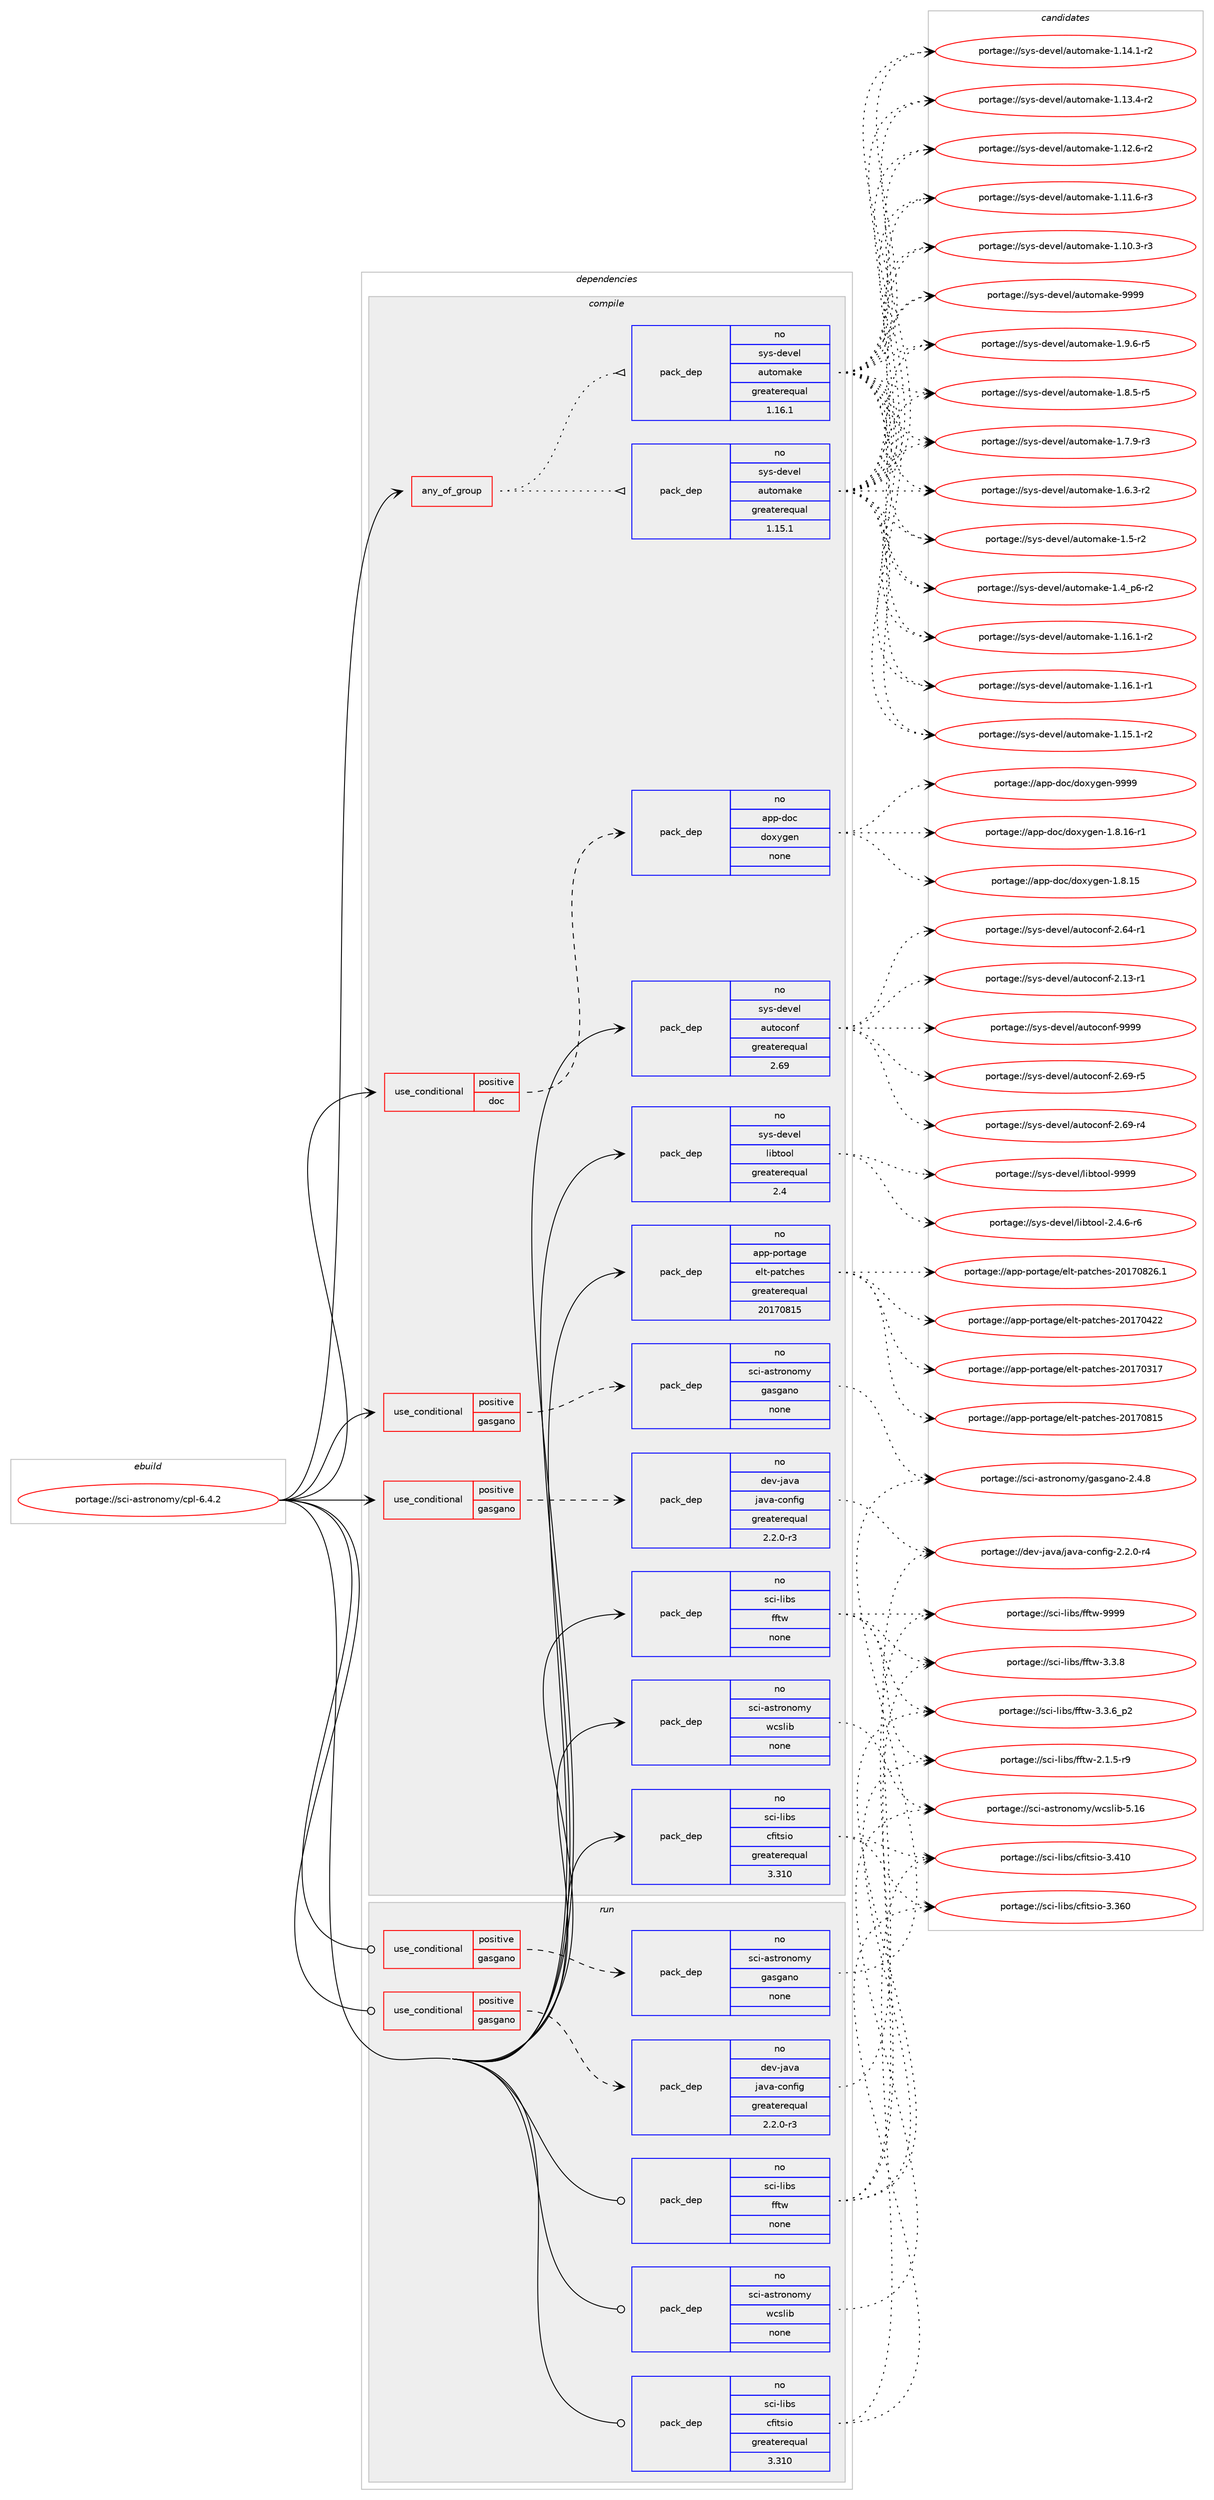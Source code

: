 digraph prolog {

# *************
# Graph options
# *************

newrank=true;
concentrate=true;
compound=true;
graph [rankdir=LR,fontname=Helvetica,fontsize=10,ranksep=1.5];#, ranksep=2.5, nodesep=0.2];
edge  [arrowhead=vee];
node  [fontname=Helvetica,fontsize=10];

# **********
# The ebuild
# **********

subgraph cluster_leftcol {
color=gray;
rank=same;
label=<<i>ebuild</i>>;
id [label="portage://sci-astronomy/cpl-6.4.2", color=red, width=4, href="../sci-astronomy/cpl-6.4.2.svg"];
}

# ****************
# The dependencies
# ****************

subgraph cluster_midcol {
color=gray;
label=<<i>dependencies</i>>;
subgraph cluster_compile {
fillcolor="#eeeeee";
style=filled;
label=<<i>compile</i>>;
subgraph any1701 {
dependency103034 [label=<<TABLE BORDER="0" CELLBORDER="1" CELLSPACING="0" CELLPADDING="4"><TR><TD CELLPADDING="10">any_of_group</TD></TR></TABLE>>, shape=none, color=red];subgraph pack80489 {
dependency103035 [label=<<TABLE BORDER="0" CELLBORDER="1" CELLSPACING="0" CELLPADDING="4" WIDTH="220"><TR><TD ROWSPAN="6" CELLPADDING="30">pack_dep</TD></TR><TR><TD WIDTH="110">no</TD></TR><TR><TD>sys-devel</TD></TR><TR><TD>automake</TD></TR><TR><TD>greaterequal</TD></TR><TR><TD>1.16.1</TD></TR></TABLE>>, shape=none, color=blue];
}
dependency103034:e -> dependency103035:w [weight=20,style="dotted",arrowhead="oinv"];
subgraph pack80490 {
dependency103036 [label=<<TABLE BORDER="0" CELLBORDER="1" CELLSPACING="0" CELLPADDING="4" WIDTH="220"><TR><TD ROWSPAN="6" CELLPADDING="30">pack_dep</TD></TR><TR><TD WIDTH="110">no</TD></TR><TR><TD>sys-devel</TD></TR><TR><TD>automake</TD></TR><TR><TD>greaterequal</TD></TR><TR><TD>1.15.1</TD></TR></TABLE>>, shape=none, color=blue];
}
dependency103034:e -> dependency103036:w [weight=20,style="dotted",arrowhead="oinv"];
}
id:e -> dependency103034:w [weight=20,style="solid",arrowhead="vee"];
subgraph cond20753 {
dependency103037 [label=<<TABLE BORDER="0" CELLBORDER="1" CELLSPACING="0" CELLPADDING="4"><TR><TD ROWSPAN="3" CELLPADDING="10">use_conditional</TD></TR><TR><TD>positive</TD></TR><TR><TD>doc</TD></TR></TABLE>>, shape=none, color=red];
subgraph pack80491 {
dependency103038 [label=<<TABLE BORDER="0" CELLBORDER="1" CELLSPACING="0" CELLPADDING="4" WIDTH="220"><TR><TD ROWSPAN="6" CELLPADDING="30">pack_dep</TD></TR><TR><TD WIDTH="110">no</TD></TR><TR><TD>app-doc</TD></TR><TR><TD>doxygen</TD></TR><TR><TD>none</TD></TR><TR><TD></TD></TR></TABLE>>, shape=none, color=blue];
}
dependency103037:e -> dependency103038:w [weight=20,style="dashed",arrowhead="vee"];
}
id:e -> dependency103037:w [weight=20,style="solid",arrowhead="vee"];
subgraph cond20754 {
dependency103039 [label=<<TABLE BORDER="0" CELLBORDER="1" CELLSPACING="0" CELLPADDING="4"><TR><TD ROWSPAN="3" CELLPADDING="10">use_conditional</TD></TR><TR><TD>positive</TD></TR><TR><TD>gasgano</TD></TR></TABLE>>, shape=none, color=red];
subgraph pack80492 {
dependency103040 [label=<<TABLE BORDER="0" CELLBORDER="1" CELLSPACING="0" CELLPADDING="4" WIDTH="220"><TR><TD ROWSPAN="6" CELLPADDING="30">pack_dep</TD></TR><TR><TD WIDTH="110">no</TD></TR><TR><TD>dev-java</TD></TR><TR><TD>java-config</TD></TR><TR><TD>greaterequal</TD></TR><TR><TD>2.2.0-r3</TD></TR></TABLE>>, shape=none, color=blue];
}
dependency103039:e -> dependency103040:w [weight=20,style="dashed",arrowhead="vee"];
}
id:e -> dependency103039:w [weight=20,style="solid",arrowhead="vee"];
subgraph cond20755 {
dependency103041 [label=<<TABLE BORDER="0" CELLBORDER="1" CELLSPACING="0" CELLPADDING="4"><TR><TD ROWSPAN="3" CELLPADDING="10">use_conditional</TD></TR><TR><TD>positive</TD></TR><TR><TD>gasgano</TD></TR></TABLE>>, shape=none, color=red];
subgraph pack80493 {
dependency103042 [label=<<TABLE BORDER="0" CELLBORDER="1" CELLSPACING="0" CELLPADDING="4" WIDTH="220"><TR><TD ROWSPAN="6" CELLPADDING="30">pack_dep</TD></TR><TR><TD WIDTH="110">no</TD></TR><TR><TD>sci-astronomy</TD></TR><TR><TD>gasgano</TD></TR><TR><TD>none</TD></TR><TR><TD></TD></TR></TABLE>>, shape=none, color=blue];
}
dependency103041:e -> dependency103042:w [weight=20,style="dashed",arrowhead="vee"];
}
id:e -> dependency103041:w [weight=20,style="solid",arrowhead="vee"];
subgraph pack80494 {
dependency103043 [label=<<TABLE BORDER="0" CELLBORDER="1" CELLSPACING="0" CELLPADDING="4" WIDTH="220"><TR><TD ROWSPAN="6" CELLPADDING="30">pack_dep</TD></TR><TR><TD WIDTH="110">no</TD></TR><TR><TD>app-portage</TD></TR><TR><TD>elt-patches</TD></TR><TR><TD>greaterequal</TD></TR><TR><TD>20170815</TD></TR></TABLE>>, shape=none, color=blue];
}
id:e -> dependency103043:w [weight=20,style="solid",arrowhead="vee"];
subgraph pack80495 {
dependency103044 [label=<<TABLE BORDER="0" CELLBORDER="1" CELLSPACING="0" CELLPADDING="4" WIDTH="220"><TR><TD ROWSPAN="6" CELLPADDING="30">pack_dep</TD></TR><TR><TD WIDTH="110">no</TD></TR><TR><TD>sci-astronomy</TD></TR><TR><TD>wcslib</TD></TR><TR><TD>none</TD></TR><TR><TD></TD></TR></TABLE>>, shape=none, color=blue];
}
id:e -> dependency103044:w [weight=20,style="solid",arrowhead="vee"];
subgraph pack80496 {
dependency103045 [label=<<TABLE BORDER="0" CELLBORDER="1" CELLSPACING="0" CELLPADDING="4" WIDTH="220"><TR><TD ROWSPAN="6" CELLPADDING="30">pack_dep</TD></TR><TR><TD WIDTH="110">no</TD></TR><TR><TD>sci-libs</TD></TR><TR><TD>cfitsio</TD></TR><TR><TD>greaterequal</TD></TR><TR><TD>3.310</TD></TR></TABLE>>, shape=none, color=blue];
}
id:e -> dependency103045:w [weight=20,style="solid",arrowhead="vee"];
subgraph pack80497 {
dependency103046 [label=<<TABLE BORDER="0" CELLBORDER="1" CELLSPACING="0" CELLPADDING="4" WIDTH="220"><TR><TD ROWSPAN="6" CELLPADDING="30">pack_dep</TD></TR><TR><TD WIDTH="110">no</TD></TR><TR><TD>sci-libs</TD></TR><TR><TD>fftw</TD></TR><TR><TD>none</TD></TR><TR><TD></TD></TR></TABLE>>, shape=none, color=blue];
}
id:e -> dependency103046:w [weight=20,style="solid",arrowhead="vee"];
subgraph pack80498 {
dependency103047 [label=<<TABLE BORDER="0" CELLBORDER="1" CELLSPACING="0" CELLPADDING="4" WIDTH="220"><TR><TD ROWSPAN="6" CELLPADDING="30">pack_dep</TD></TR><TR><TD WIDTH="110">no</TD></TR><TR><TD>sys-devel</TD></TR><TR><TD>autoconf</TD></TR><TR><TD>greaterequal</TD></TR><TR><TD>2.69</TD></TR></TABLE>>, shape=none, color=blue];
}
id:e -> dependency103047:w [weight=20,style="solid",arrowhead="vee"];
subgraph pack80499 {
dependency103048 [label=<<TABLE BORDER="0" CELLBORDER="1" CELLSPACING="0" CELLPADDING="4" WIDTH="220"><TR><TD ROWSPAN="6" CELLPADDING="30">pack_dep</TD></TR><TR><TD WIDTH="110">no</TD></TR><TR><TD>sys-devel</TD></TR><TR><TD>libtool</TD></TR><TR><TD>greaterequal</TD></TR><TR><TD>2.4</TD></TR></TABLE>>, shape=none, color=blue];
}
id:e -> dependency103048:w [weight=20,style="solid",arrowhead="vee"];
}
subgraph cluster_compileandrun {
fillcolor="#eeeeee";
style=filled;
label=<<i>compile and run</i>>;
}
subgraph cluster_run {
fillcolor="#eeeeee";
style=filled;
label=<<i>run</i>>;
subgraph cond20756 {
dependency103049 [label=<<TABLE BORDER="0" CELLBORDER="1" CELLSPACING="0" CELLPADDING="4"><TR><TD ROWSPAN="3" CELLPADDING="10">use_conditional</TD></TR><TR><TD>positive</TD></TR><TR><TD>gasgano</TD></TR></TABLE>>, shape=none, color=red];
subgraph pack80500 {
dependency103050 [label=<<TABLE BORDER="0" CELLBORDER="1" CELLSPACING="0" CELLPADDING="4" WIDTH="220"><TR><TD ROWSPAN="6" CELLPADDING="30">pack_dep</TD></TR><TR><TD WIDTH="110">no</TD></TR><TR><TD>dev-java</TD></TR><TR><TD>java-config</TD></TR><TR><TD>greaterequal</TD></TR><TR><TD>2.2.0-r3</TD></TR></TABLE>>, shape=none, color=blue];
}
dependency103049:e -> dependency103050:w [weight=20,style="dashed",arrowhead="vee"];
}
id:e -> dependency103049:w [weight=20,style="solid",arrowhead="odot"];
subgraph cond20757 {
dependency103051 [label=<<TABLE BORDER="0" CELLBORDER="1" CELLSPACING="0" CELLPADDING="4"><TR><TD ROWSPAN="3" CELLPADDING="10">use_conditional</TD></TR><TR><TD>positive</TD></TR><TR><TD>gasgano</TD></TR></TABLE>>, shape=none, color=red];
subgraph pack80501 {
dependency103052 [label=<<TABLE BORDER="0" CELLBORDER="1" CELLSPACING="0" CELLPADDING="4" WIDTH="220"><TR><TD ROWSPAN="6" CELLPADDING="30">pack_dep</TD></TR><TR><TD WIDTH="110">no</TD></TR><TR><TD>sci-astronomy</TD></TR><TR><TD>gasgano</TD></TR><TR><TD>none</TD></TR><TR><TD></TD></TR></TABLE>>, shape=none, color=blue];
}
dependency103051:e -> dependency103052:w [weight=20,style="dashed",arrowhead="vee"];
}
id:e -> dependency103051:w [weight=20,style="solid",arrowhead="odot"];
subgraph pack80502 {
dependency103053 [label=<<TABLE BORDER="0" CELLBORDER="1" CELLSPACING="0" CELLPADDING="4" WIDTH="220"><TR><TD ROWSPAN="6" CELLPADDING="30">pack_dep</TD></TR><TR><TD WIDTH="110">no</TD></TR><TR><TD>sci-astronomy</TD></TR><TR><TD>wcslib</TD></TR><TR><TD>none</TD></TR><TR><TD></TD></TR></TABLE>>, shape=none, color=blue];
}
id:e -> dependency103053:w [weight=20,style="solid",arrowhead="odot"];
subgraph pack80503 {
dependency103054 [label=<<TABLE BORDER="0" CELLBORDER="1" CELLSPACING="0" CELLPADDING="4" WIDTH="220"><TR><TD ROWSPAN="6" CELLPADDING="30">pack_dep</TD></TR><TR><TD WIDTH="110">no</TD></TR><TR><TD>sci-libs</TD></TR><TR><TD>cfitsio</TD></TR><TR><TD>greaterequal</TD></TR><TR><TD>3.310</TD></TR></TABLE>>, shape=none, color=blue];
}
id:e -> dependency103054:w [weight=20,style="solid",arrowhead="odot"];
subgraph pack80504 {
dependency103055 [label=<<TABLE BORDER="0" CELLBORDER="1" CELLSPACING="0" CELLPADDING="4" WIDTH="220"><TR><TD ROWSPAN="6" CELLPADDING="30">pack_dep</TD></TR><TR><TD WIDTH="110">no</TD></TR><TR><TD>sci-libs</TD></TR><TR><TD>fftw</TD></TR><TR><TD>none</TD></TR><TR><TD></TD></TR></TABLE>>, shape=none, color=blue];
}
id:e -> dependency103055:w [weight=20,style="solid",arrowhead="odot"];
}
}

# **************
# The candidates
# **************

subgraph cluster_choices {
rank=same;
color=gray;
label=<<i>candidates</i>>;

subgraph choice80489 {
color=black;
nodesep=1;
choice115121115451001011181011084797117116111109971071014557575757 [label="portage://sys-devel/automake-9999", color=red, width=4,href="../sys-devel/automake-9999.svg"];
choice115121115451001011181011084797117116111109971071014549465746544511453 [label="portage://sys-devel/automake-1.9.6-r5", color=red, width=4,href="../sys-devel/automake-1.9.6-r5.svg"];
choice115121115451001011181011084797117116111109971071014549465646534511453 [label="portage://sys-devel/automake-1.8.5-r5", color=red, width=4,href="../sys-devel/automake-1.8.5-r5.svg"];
choice115121115451001011181011084797117116111109971071014549465546574511451 [label="portage://sys-devel/automake-1.7.9-r3", color=red, width=4,href="../sys-devel/automake-1.7.9-r3.svg"];
choice115121115451001011181011084797117116111109971071014549465446514511450 [label="portage://sys-devel/automake-1.6.3-r2", color=red, width=4,href="../sys-devel/automake-1.6.3-r2.svg"];
choice11512111545100101118101108479711711611110997107101454946534511450 [label="portage://sys-devel/automake-1.5-r2", color=red, width=4,href="../sys-devel/automake-1.5-r2.svg"];
choice115121115451001011181011084797117116111109971071014549465295112544511450 [label="portage://sys-devel/automake-1.4_p6-r2", color=red, width=4,href="../sys-devel/automake-1.4_p6-r2.svg"];
choice11512111545100101118101108479711711611110997107101454946495446494511450 [label="portage://sys-devel/automake-1.16.1-r2", color=red, width=4,href="../sys-devel/automake-1.16.1-r2.svg"];
choice11512111545100101118101108479711711611110997107101454946495446494511449 [label="portage://sys-devel/automake-1.16.1-r1", color=red, width=4,href="../sys-devel/automake-1.16.1-r1.svg"];
choice11512111545100101118101108479711711611110997107101454946495346494511450 [label="portage://sys-devel/automake-1.15.1-r2", color=red, width=4,href="../sys-devel/automake-1.15.1-r2.svg"];
choice11512111545100101118101108479711711611110997107101454946495246494511450 [label="portage://sys-devel/automake-1.14.1-r2", color=red, width=4,href="../sys-devel/automake-1.14.1-r2.svg"];
choice11512111545100101118101108479711711611110997107101454946495146524511450 [label="portage://sys-devel/automake-1.13.4-r2", color=red, width=4,href="../sys-devel/automake-1.13.4-r2.svg"];
choice11512111545100101118101108479711711611110997107101454946495046544511450 [label="portage://sys-devel/automake-1.12.6-r2", color=red, width=4,href="../sys-devel/automake-1.12.6-r2.svg"];
choice11512111545100101118101108479711711611110997107101454946494946544511451 [label="portage://sys-devel/automake-1.11.6-r3", color=red, width=4,href="../sys-devel/automake-1.11.6-r3.svg"];
choice11512111545100101118101108479711711611110997107101454946494846514511451 [label="portage://sys-devel/automake-1.10.3-r3", color=red, width=4,href="../sys-devel/automake-1.10.3-r3.svg"];
dependency103035:e -> choice115121115451001011181011084797117116111109971071014557575757:w [style=dotted,weight="100"];
dependency103035:e -> choice115121115451001011181011084797117116111109971071014549465746544511453:w [style=dotted,weight="100"];
dependency103035:e -> choice115121115451001011181011084797117116111109971071014549465646534511453:w [style=dotted,weight="100"];
dependency103035:e -> choice115121115451001011181011084797117116111109971071014549465546574511451:w [style=dotted,weight="100"];
dependency103035:e -> choice115121115451001011181011084797117116111109971071014549465446514511450:w [style=dotted,weight="100"];
dependency103035:e -> choice11512111545100101118101108479711711611110997107101454946534511450:w [style=dotted,weight="100"];
dependency103035:e -> choice115121115451001011181011084797117116111109971071014549465295112544511450:w [style=dotted,weight="100"];
dependency103035:e -> choice11512111545100101118101108479711711611110997107101454946495446494511450:w [style=dotted,weight="100"];
dependency103035:e -> choice11512111545100101118101108479711711611110997107101454946495446494511449:w [style=dotted,weight="100"];
dependency103035:e -> choice11512111545100101118101108479711711611110997107101454946495346494511450:w [style=dotted,weight="100"];
dependency103035:e -> choice11512111545100101118101108479711711611110997107101454946495246494511450:w [style=dotted,weight="100"];
dependency103035:e -> choice11512111545100101118101108479711711611110997107101454946495146524511450:w [style=dotted,weight="100"];
dependency103035:e -> choice11512111545100101118101108479711711611110997107101454946495046544511450:w [style=dotted,weight="100"];
dependency103035:e -> choice11512111545100101118101108479711711611110997107101454946494946544511451:w [style=dotted,weight="100"];
dependency103035:e -> choice11512111545100101118101108479711711611110997107101454946494846514511451:w [style=dotted,weight="100"];
}
subgraph choice80490 {
color=black;
nodesep=1;
choice115121115451001011181011084797117116111109971071014557575757 [label="portage://sys-devel/automake-9999", color=red, width=4,href="../sys-devel/automake-9999.svg"];
choice115121115451001011181011084797117116111109971071014549465746544511453 [label="portage://sys-devel/automake-1.9.6-r5", color=red, width=4,href="../sys-devel/automake-1.9.6-r5.svg"];
choice115121115451001011181011084797117116111109971071014549465646534511453 [label="portage://sys-devel/automake-1.8.5-r5", color=red, width=4,href="../sys-devel/automake-1.8.5-r5.svg"];
choice115121115451001011181011084797117116111109971071014549465546574511451 [label="portage://sys-devel/automake-1.7.9-r3", color=red, width=4,href="../sys-devel/automake-1.7.9-r3.svg"];
choice115121115451001011181011084797117116111109971071014549465446514511450 [label="portage://sys-devel/automake-1.6.3-r2", color=red, width=4,href="../sys-devel/automake-1.6.3-r2.svg"];
choice11512111545100101118101108479711711611110997107101454946534511450 [label="portage://sys-devel/automake-1.5-r2", color=red, width=4,href="../sys-devel/automake-1.5-r2.svg"];
choice115121115451001011181011084797117116111109971071014549465295112544511450 [label="portage://sys-devel/automake-1.4_p6-r2", color=red, width=4,href="../sys-devel/automake-1.4_p6-r2.svg"];
choice11512111545100101118101108479711711611110997107101454946495446494511450 [label="portage://sys-devel/automake-1.16.1-r2", color=red, width=4,href="../sys-devel/automake-1.16.1-r2.svg"];
choice11512111545100101118101108479711711611110997107101454946495446494511449 [label="portage://sys-devel/automake-1.16.1-r1", color=red, width=4,href="../sys-devel/automake-1.16.1-r1.svg"];
choice11512111545100101118101108479711711611110997107101454946495346494511450 [label="portage://sys-devel/automake-1.15.1-r2", color=red, width=4,href="../sys-devel/automake-1.15.1-r2.svg"];
choice11512111545100101118101108479711711611110997107101454946495246494511450 [label="portage://sys-devel/automake-1.14.1-r2", color=red, width=4,href="../sys-devel/automake-1.14.1-r2.svg"];
choice11512111545100101118101108479711711611110997107101454946495146524511450 [label="portage://sys-devel/automake-1.13.4-r2", color=red, width=4,href="../sys-devel/automake-1.13.4-r2.svg"];
choice11512111545100101118101108479711711611110997107101454946495046544511450 [label="portage://sys-devel/automake-1.12.6-r2", color=red, width=4,href="../sys-devel/automake-1.12.6-r2.svg"];
choice11512111545100101118101108479711711611110997107101454946494946544511451 [label="portage://sys-devel/automake-1.11.6-r3", color=red, width=4,href="../sys-devel/automake-1.11.6-r3.svg"];
choice11512111545100101118101108479711711611110997107101454946494846514511451 [label="portage://sys-devel/automake-1.10.3-r3", color=red, width=4,href="../sys-devel/automake-1.10.3-r3.svg"];
dependency103036:e -> choice115121115451001011181011084797117116111109971071014557575757:w [style=dotted,weight="100"];
dependency103036:e -> choice115121115451001011181011084797117116111109971071014549465746544511453:w [style=dotted,weight="100"];
dependency103036:e -> choice115121115451001011181011084797117116111109971071014549465646534511453:w [style=dotted,weight="100"];
dependency103036:e -> choice115121115451001011181011084797117116111109971071014549465546574511451:w [style=dotted,weight="100"];
dependency103036:e -> choice115121115451001011181011084797117116111109971071014549465446514511450:w [style=dotted,weight="100"];
dependency103036:e -> choice11512111545100101118101108479711711611110997107101454946534511450:w [style=dotted,weight="100"];
dependency103036:e -> choice115121115451001011181011084797117116111109971071014549465295112544511450:w [style=dotted,weight="100"];
dependency103036:e -> choice11512111545100101118101108479711711611110997107101454946495446494511450:w [style=dotted,weight="100"];
dependency103036:e -> choice11512111545100101118101108479711711611110997107101454946495446494511449:w [style=dotted,weight="100"];
dependency103036:e -> choice11512111545100101118101108479711711611110997107101454946495346494511450:w [style=dotted,weight="100"];
dependency103036:e -> choice11512111545100101118101108479711711611110997107101454946495246494511450:w [style=dotted,weight="100"];
dependency103036:e -> choice11512111545100101118101108479711711611110997107101454946495146524511450:w [style=dotted,weight="100"];
dependency103036:e -> choice11512111545100101118101108479711711611110997107101454946495046544511450:w [style=dotted,weight="100"];
dependency103036:e -> choice11512111545100101118101108479711711611110997107101454946494946544511451:w [style=dotted,weight="100"];
dependency103036:e -> choice11512111545100101118101108479711711611110997107101454946494846514511451:w [style=dotted,weight="100"];
}
subgraph choice80491 {
color=black;
nodesep=1;
choice971121124510011199471001111201211031011104557575757 [label="portage://app-doc/doxygen-9999", color=red, width=4,href="../app-doc/doxygen-9999.svg"];
choice97112112451001119947100111120121103101110454946564649544511449 [label="portage://app-doc/doxygen-1.8.16-r1", color=red, width=4,href="../app-doc/doxygen-1.8.16-r1.svg"];
choice9711211245100111994710011112012110310111045494656464953 [label="portage://app-doc/doxygen-1.8.15", color=red, width=4,href="../app-doc/doxygen-1.8.15.svg"];
dependency103038:e -> choice971121124510011199471001111201211031011104557575757:w [style=dotted,weight="100"];
dependency103038:e -> choice97112112451001119947100111120121103101110454946564649544511449:w [style=dotted,weight="100"];
dependency103038:e -> choice9711211245100111994710011112012110310111045494656464953:w [style=dotted,weight="100"];
}
subgraph choice80492 {
color=black;
nodesep=1;
choice10010111845106971189747106971189745991111101021051034550465046484511452 [label="portage://dev-java/java-config-2.2.0-r4", color=red, width=4,href="../dev-java/java-config-2.2.0-r4.svg"];
dependency103040:e -> choice10010111845106971189747106971189745991111101021051034550465046484511452:w [style=dotted,weight="100"];
}
subgraph choice80493 {
color=black;
nodesep=1;
choice115991054597115116114111110111109121471039711510397110111455046524656 [label="portage://sci-astronomy/gasgano-2.4.8", color=red, width=4,href="../sci-astronomy/gasgano-2.4.8.svg"];
dependency103042:e -> choice115991054597115116114111110111109121471039711510397110111455046524656:w [style=dotted,weight="100"];
}
subgraph choice80494 {
color=black;
nodesep=1;
choice971121124511211111411697103101471011081164511297116991041011154550484955485650544649 [label="portage://app-portage/elt-patches-20170826.1", color=red, width=4,href="../app-portage/elt-patches-20170826.1.svg"];
choice97112112451121111141169710310147101108116451129711699104101115455048495548564953 [label="portage://app-portage/elt-patches-20170815", color=red, width=4,href="../app-portage/elt-patches-20170815.svg"];
choice97112112451121111141169710310147101108116451129711699104101115455048495548525050 [label="portage://app-portage/elt-patches-20170422", color=red, width=4,href="../app-portage/elt-patches-20170422.svg"];
choice97112112451121111141169710310147101108116451129711699104101115455048495548514955 [label="portage://app-portage/elt-patches-20170317", color=red, width=4,href="../app-portage/elt-patches-20170317.svg"];
dependency103043:e -> choice971121124511211111411697103101471011081164511297116991041011154550484955485650544649:w [style=dotted,weight="100"];
dependency103043:e -> choice97112112451121111141169710310147101108116451129711699104101115455048495548564953:w [style=dotted,weight="100"];
dependency103043:e -> choice97112112451121111141169710310147101108116451129711699104101115455048495548525050:w [style=dotted,weight="100"];
dependency103043:e -> choice97112112451121111141169710310147101108116451129711699104101115455048495548514955:w [style=dotted,weight="100"];
}
subgraph choice80495 {
color=black;
nodesep=1;
choice1159910545971151161141111101111091214711999115108105984553464954 [label="portage://sci-astronomy/wcslib-5.16", color=red, width=4,href="../sci-astronomy/wcslib-5.16.svg"];
dependency103044:e -> choice1159910545971151161141111101111091214711999115108105984553464954:w [style=dotted,weight="100"];
}
subgraph choice80496 {
color=black;
nodesep=1;
choice1159910545108105981154799102105116115105111455146524948 [label="portage://sci-libs/cfitsio-3.410", color=red, width=4,href="../sci-libs/cfitsio-3.410.svg"];
choice1159910545108105981154799102105116115105111455146515448 [label="portage://sci-libs/cfitsio-3.360", color=red, width=4,href="../sci-libs/cfitsio-3.360.svg"];
dependency103045:e -> choice1159910545108105981154799102105116115105111455146524948:w [style=dotted,weight="100"];
dependency103045:e -> choice1159910545108105981154799102105116115105111455146515448:w [style=dotted,weight="100"];
}
subgraph choice80497 {
color=black;
nodesep=1;
choice115991054510810598115471021021161194557575757 [label="portage://sci-libs/fftw-9999", color=red, width=4,href="../sci-libs/fftw-9999.svg"];
choice11599105451081059811547102102116119455146514656 [label="portage://sci-libs/fftw-3.3.8", color=red, width=4,href="../sci-libs/fftw-3.3.8.svg"];
choice115991054510810598115471021021161194551465146549511250 [label="portage://sci-libs/fftw-3.3.6_p2", color=red, width=4,href="../sci-libs/fftw-3.3.6_p2.svg"];
choice115991054510810598115471021021161194550464946534511457 [label="portage://sci-libs/fftw-2.1.5-r9", color=red, width=4,href="../sci-libs/fftw-2.1.5-r9.svg"];
dependency103046:e -> choice115991054510810598115471021021161194557575757:w [style=dotted,weight="100"];
dependency103046:e -> choice11599105451081059811547102102116119455146514656:w [style=dotted,weight="100"];
dependency103046:e -> choice115991054510810598115471021021161194551465146549511250:w [style=dotted,weight="100"];
dependency103046:e -> choice115991054510810598115471021021161194550464946534511457:w [style=dotted,weight="100"];
}
subgraph choice80498 {
color=black;
nodesep=1;
choice115121115451001011181011084797117116111991111101024557575757 [label="portage://sys-devel/autoconf-9999", color=red, width=4,href="../sys-devel/autoconf-9999.svg"];
choice1151211154510010111810110847971171161119911111010245504654574511453 [label="portage://sys-devel/autoconf-2.69-r5", color=red, width=4,href="../sys-devel/autoconf-2.69-r5.svg"];
choice1151211154510010111810110847971171161119911111010245504654574511452 [label="portage://sys-devel/autoconf-2.69-r4", color=red, width=4,href="../sys-devel/autoconf-2.69-r4.svg"];
choice1151211154510010111810110847971171161119911111010245504654524511449 [label="portage://sys-devel/autoconf-2.64-r1", color=red, width=4,href="../sys-devel/autoconf-2.64-r1.svg"];
choice1151211154510010111810110847971171161119911111010245504649514511449 [label="portage://sys-devel/autoconf-2.13-r1", color=red, width=4,href="../sys-devel/autoconf-2.13-r1.svg"];
dependency103047:e -> choice115121115451001011181011084797117116111991111101024557575757:w [style=dotted,weight="100"];
dependency103047:e -> choice1151211154510010111810110847971171161119911111010245504654574511453:w [style=dotted,weight="100"];
dependency103047:e -> choice1151211154510010111810110847971171161119911111010245504654574511452:w [style=dotted,weight="100"];
dependency103047:e -> choice1151211154510010111810110847971171161119911111010245504654524511449:w [style=dotted,weight="100"];
dependency103047:e -> choice1151211154510010111810110847971171161119911111010245504649514511449:w [style=dotted,weight="100"];
}
subgraph choice80499 {
color=black;
nodesep=1;
choice1151211154510010111810110847108105981161111111084557575757 [label="portage://sys-devel/libtool-9999", color=red, width=4,href="../sys-devel/libtool-9999.svg"];
choice1151211154510010111810110847108105981161111111084550465246544511454 [label="portage://sys-devel/libtool-2.4.6-r6", color=red, width=4,href="../sys-devel/libtool-2.4.6-r6.svg"];
dependency103048:e -> choice1151211154510010111810110847108105981161111111084557575757:w [style=dotted,weight="100"];
dependency103048:e -> choice1151211154510010111810110847108105981161111111084550465246544511454:w [style=dotted,weight="100"];
}
subgraph choice80500 {
color=black;
nodesep=1;
choice10010111845106971189747106971189745991111101021051034550465046484511452 [label="portage://dev-java/java-config-2.2.0-r4", color=red, width=4,href="../dev-java/java-config-2.2.0-r4.svg"];
dependency103050:e -> choice10010111845106971189747106971189745991111101021051034550465046484511452:w [style=dotted,weight="100"];
}
subgraph choice80501 {
color=black;
nodesep=1;
choice115991054597115116114111110111109121471039711510397110111455046524656 [label="portage://sci-astronomy/gasgano-2.4.8", color=red, width=4,href="../sci-astronomy/gasgano-2.4.8.svg"];
dependency103052:e -> choice115991054597115116114111110111109121471039711510397110111455046524656:w [style=dotted,weight="100"];
}
subgraph choice80502 {
color=black;
nodesep=1;
choice1159910545971151161141111101111091214711999115108105984553464954 [label="portage://sci-astronomy/wcslib-5.16", color=red, width=4,href="../sci-astronomy/wcslib-5.16.svg"];
dependency103053:e -> choice1159910545971151161141111101111091214711999115108105984553464954:w [style=dotted,weight="100"];
}
subgraph choice80503 {
color=black;
nodesep=1;
choice1159910545108105981154799102105116115105111455146524948 [label="portage://sci-libs/cfitsio-3.410", color=red, width=4,href="../sci-libs/cfitsio-3.410.svg"];
choice1159910545108105981154799102105116115105111455146515448 [label="portage://sci-libs/cfitsio-3.360", color=red, width=4,href="../sci-libs/cfitsio-3.360.svg"];
dependency103054:e -> choice1159910545108105981154799102105116115105111455146524948:w [style=dotted,weight="100"];
dependency103054:e -> choice1159910545108105981154799102105116115105111455146515448:w [style=dotted,weight="100"];
}
subgraph choice80504 {
color=black;
nodesep=1;
choice115991054510810598115471021021161194557575757 [label="portage://sci-libs/fftw-9999", color=red, width=4,href="../sci-libs/fftw-9999.svg"];
choice11599105451081059811547102102116119455146514656 [label="portage://sci-libs/fftw-3.3.8", color=red, width=4,href="../sci-libs/fftw-3.3.8.svg"];
choice115991054510810598115471021021161194551465146549511250 [label="portage://sci-libs/fftw-3.3.6_p2", color=red, width=4,href="../sci-libs/fftw-3.3.6_p2.svg"];
choice115991054510810598115471021021161194550464946534511457 [label="portage://sci-libs/fftw-2.1.5-r9", color=red, width=4,href="../sci-libs/fftw-2.1.5-r9.svg"];
dependency103055:e -> choice115991054510810598115471021021161194557575757:w [style=dotted,weight="100"];
dependency103055:e -> choice11599105451081059811547102102116119455146514656:w [style=dotted,weight="100"];
dependency103055:e -> choice115991054510810598115471021021161194551465146549511250:w [style=dotted,weight="100"];
dependency103055:e -> choice115991054510810598115471021021161194550464946534511457:w [style=dotted,weight="100"];
}
}

}
